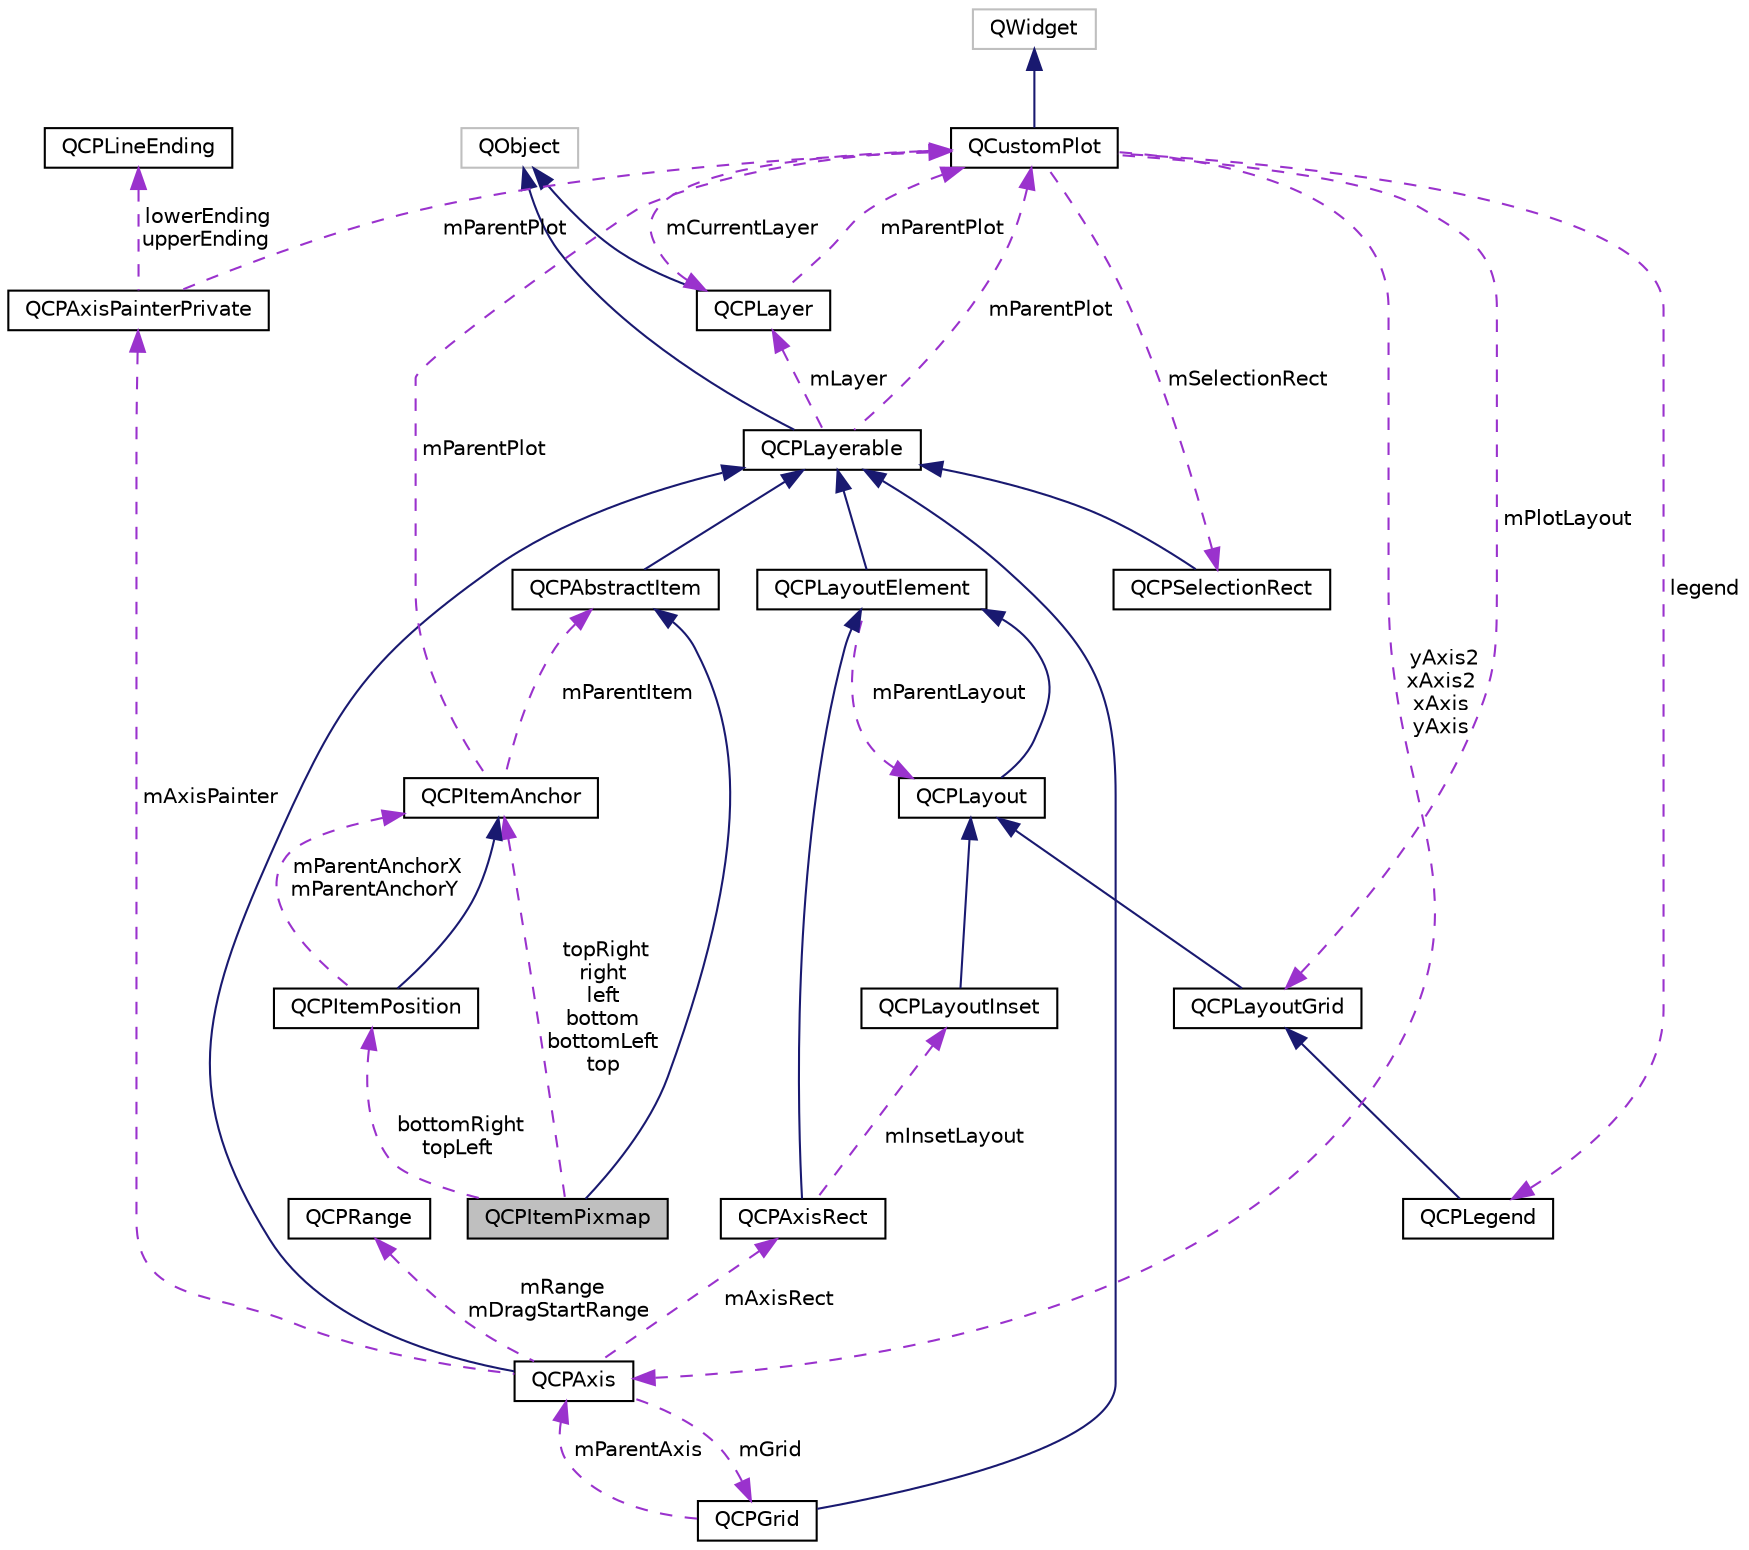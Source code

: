 digraph "QCPItemPixmap"
{
  edge [fontname="Helvetica",fontsize="10",labelfontname="Helvetica",labelfontsize="10"];
  node [fontname="Helvetica",fontsize="10",shape=record];
  Node4 [label="QCPItemPixmap",height=0.2,width=0.4,color="black", fillcolor="grey75", style="filled", fontcolor="black"];
  Node5 -> Node4 [dir="back",color="midnightblue",fontsize="10",style="solid",fontname="Helvetica"];
  Node5 [label="QCPAbstractItem",height=0.2,width=0.4,color="black", fillcolor="white", style="filled",URL="$class_q_c_p_abstract_item.html",tooltip="The abstract base class for all items in a plot. "];
  Node6 -> Node5 [dir="back",color="midnightblue",fontsize="10",style="solid",fontname="Helvetica"];
  Node6 [label="QCPLayerable",height=0.2,width=0.4,color="black", fillcolor="white", style="filled",URL="$class_q_c_p_layerable.html",tooltip="Base class for all drawable objects. "];
  Node7 -> Node6 [dir="back",color="midnightblue",fontsize="10",style="solid",fontname="Helvetica"];
  Node7 [label="QObject",height=0.2,width=0.4,color="grey75", fillcolor="white", style="filled"];
  Node8 -> Node6 [dir="back",color="darkorchid3",fontsize="10",style="dashed",label=" mLayer" ,fontname="Helvetica"];
  Node8 [label="QCPLayer",height=0.2,width=0.4,color="black", fillcolor="white", style="filled",URL="$class_q_c_p_layer.html",tooltip="A layer that may contain objects, to control the rendering order. "];
  Node7 -> Node8 [dir="back",color="midnightblue",fontsize="10",style="solid",fontname="Helvetica"];
  Node9 -> Node8 [dir="back",color="darkorchid3",fontsize="10",style="dashed",label=" mParentPlot" ,fontname="Helvetica"];
  Node9 [label="QCustomPlot",height=0.2,width=0.4,color="black", fillcolor="white", style="filled",URL="$class_q_custom_plot.html",tooltip="The central class of the library. This is the QWidget which displays the plot and interacts with the ..."];
  Node10 -> Node9 [dir="back",color="midnightblue",fontsize="10",style="solid",fontname="Helvetica"];
  Node10 [label="QWidget",height=0.2,width=0.4,color="grey75", fillcolor="white", style="filled"];
  Node8 -> Node9 [dir="back",color="darkorchid3",fontsize="10",style="dashed",label=" mCurrentLayer" ,fontname="Helvetica"];
  Node11 -> Node9 [dir="back",color="darkorchid3",fontsize="10",style="dashed",label=" mPlotLayout" ,fontname="Helvetica"];
  Node11 [label="QCPLayoutGrid",height=0.2,width=0.4,color="black", fillcolor="white", style="filled",URL="$class_q_c_p_layout_grid.html",tooltip="A layout that arranges child elements in a grid. "];
  Node12 -> Node11 [dir="back",color="midnightblue",fontsize="10",style="solid",fontname="Helvetica"];
  Node12 [label="QCPLayout",height=0.2,width=0.4,color="black", fillcolor="white", style="filled",URL="$class_q_c_p_layout.html",tooltip="The abstract base class for layouts. "];
  Node13 -> Node12 [dir="back",color="midnightblue",fontsize="10",style="solid",fontname="Helvetica"];
  Node13 [label="QCPLayoutElement",height=0.2,width=0.4,color="black", fillcolor="white", style="filled",URL="$class_q_c_p_layout_element.html",tooltip="The abstract base class for all objects that form the layout system. "];
  Node6 -> Node13 [dir="back",color="midnightblue",fontsize="10",style="solid",fontname="Helvetica"];
  Node12 -> Node13 [dir="back",color="darkorchid3",fontsize="10",style="dashed",label=" mParentLayout" ,fontname="Helvetica"];
  Node14 -> Node9 [dir="back",color="darkorchid3",fontsize="10",style="dashed",label=" mSelectionRect" ,fontname="Helvetica"];
  Node14 [label="QCPSelectionRect",height=0.2,width=0.4,color="black", fillcolor="white", style="filled",URL="$class_q_c_p_selection_rect.html",tooltip="Provides rect/rubber-band data selection and range zoom interaction. "];
  Node6 -> Node14 [dir="back",color="midnightblue",fontsize="10",style="solid",fontname="Helvetica"];
  Node15 -> Node9 [dir="back",color="darkorchid3",fontsize="10",style="dashed",label=" yAxis2\nxAxis2\nxAxis\nyAxis" ,fontname="Helvetica"];
  Node15 [label="QCPAxis",height=0.2,width=0.4,color="black", fillcolor="white", style="filled",URL="$class_q_c_p_axis.html",tooltip="Manages a single axis inside a QCustomPlot. "];
  Node6 -> Node15 [dir="back",color="midnightblue",fontsize="10",style="solid",fontname="Helvetica"];
  Node16 -> Node15 [dir="back",color="darkorchid3",fontsize="10",style="dashed",label=" mRange\nmDragStartRange" ,fontname="Helvetica"];
  Node16 [label="QCPRange",height=0.2,width=0.4,color="black", fillcolor="white", style="filled",URL="$class_q_c_p_range.html",tooltip="Represents the range an axis is encompassing. "];
  Node17 -> Node15 [dir="back",color="darkorchid3",fontsize="10",style="dashed",label=" mAxisPainter" ,fontname="Helvetica"];
  Node17 [label="QCPAxisPainterPrivate",height=0.2,width=0.4,color="black", fillcolor="white", style="filled",URL="$class_q_c_p_axis_painter_private.html"];
  Node18 -> Node17 [dir="back",color="darkorchid3",fontsize="10",style="dashed",label=" lowerEnding\nupperEnding" ,fontname="Helvetica"];
  Node18 [label="QCPLineEnding",height=0.2,width=0.4,color="black", fillcolor="white", style="filled",URL="$class_q_c_p_line_ending.html",tooltip="Handles the different ending decorations for line-like items. "];
  Node9 -> Node17 [dir="back",color="darkorchid3",fontsize="10",style="dashed",label=" mParentPlot" ,fontname="Helvetica"];
  Node19 -> Node15 [dir="back",color="darkorchid3",fontsize="10",style="dashed",label=" mGrid" ,fontname="Helvetica"];
  Node19 [label="QCPGrid",height=0.2,width=0.4,color="black", fillcolor="white", style="filled",URL="$class_q_c_p_grid.html",tooltip="Responsible for drawing the grid of a QCPAxis. "];
  Node6 -> Node19 [dir="back",color="midnightblue",fontsize="10",style="solid",fontname="Helvetica"];
  Node15 -> Node19 [dir="back",color="darkorchid3",fontsize="10",style="dashed",label=" mParentAxis" ,fontname="Helvetica"];
  Node20 -> Node15 [dir="back",color="darkorchid3",fontsize="10",style="dashed",label=" mAxisRect" ,fontname="Helvetica"];
  Node20 [label="QCPAxisRect",height=0.2,width=0.4,color="black", fillcolor="white", style="filled",URL="$class_q_c_p_axis_rect.html",tooltip="Holds multiple axes and arranges them in a rectangular shape. "];
  Node13 -> Node20 [dir="back",color="midnightblue",fontsize="10",style="solid",fontname="Helvetica"];
  Node21 -> Node20 [dir="back",color="darkorchid3",fontsize="10",style="dashed",label=" mInsetLayout" ,fontname="Helvetica"];
  Node21 [label="QCPLayoutInset",height=0.2,width=0.4,color="black", fillcolor="white", style="filled",URL="$class_q_c_p_layout_inset.html",tooltip="A layout that places child elements aligned to the border or arbitrarily positioned. "];
  Node12 -> Node21 [dir="back",color="midnightblue",fontsize="10",style="solid",fontname="Helvetica"];
  Node22 -> Node9 [dir="back",color="darkorchid3",fontsize="10",style="dashed",label=" legend" ,fontname="Helvetica"];
  Node22 [label="QCPLegend",height=0.2,width=0.4,color="black", fillcolor="white", style="filled",URL="$class_q_c_p_legend.html",tooltip="Manages a legend inside a QCustomPlot. "];
  Node11 -> Node22 [dir="back",color="midnightblue",fontsize="10",style="solid",fontname="Helvetica"];
  Node9 -> Node6 [dir="back",color="darkorchid3",fontsize="10",style="dashed",label=" mParentPlot" ,fontname="Helvetica"];
  Node23 -> Node4 [dir="back",color="darkorchid3",fontsize="10",style="dashed",label=" bottomRight\ntopLeft" ,fontname="Helvetica"];
  Node23 [label="QCPItemPosition",height=0.2,width=0.4,color="black", fillcolor="white", style="filled",URL="$class_q_c_p_item_position.html",tooltip="Manages the position of an item. "];
  Node24 -> Node23 [dir="back",color="midnightblue",fontsize="10",style="solid",fontname="Helvetica"];
  Node24 [label="QCPItemAnchor",height=0.2,width=0.4,color="black", fillcolor="white", style="filled",URL="$class_q_c_p_item_anchor.html",tooltip="An anchor of an item to which positions can be attached to. "];
  Node5 -> Node24 [dir="back",color="darkorchid3",fontsize="10",style="dashed",label=" mParentItem" ,fontname="Helvetica"];
  Node9 -> Node24 [dir="back",color="darkorchid3",fontsize="10",style="dashed",label=" mParentPlot" ,fontname="Helvetica"];
  Node24 -> Node23 [dir="back",color="darkorchid3",fontsize="10",style="dashed",label=" mParentAnchorX\nmParentAnchorY" ,fontname="Helvetica"];
  Node24 -> Node4 [dir="back",color="darkorchid3",fontsize="10",style="dashed",label=" topRight\nright\nleft\nbottom\nbottomLeft\ntop" ,fontname="Helvetica"];
}
